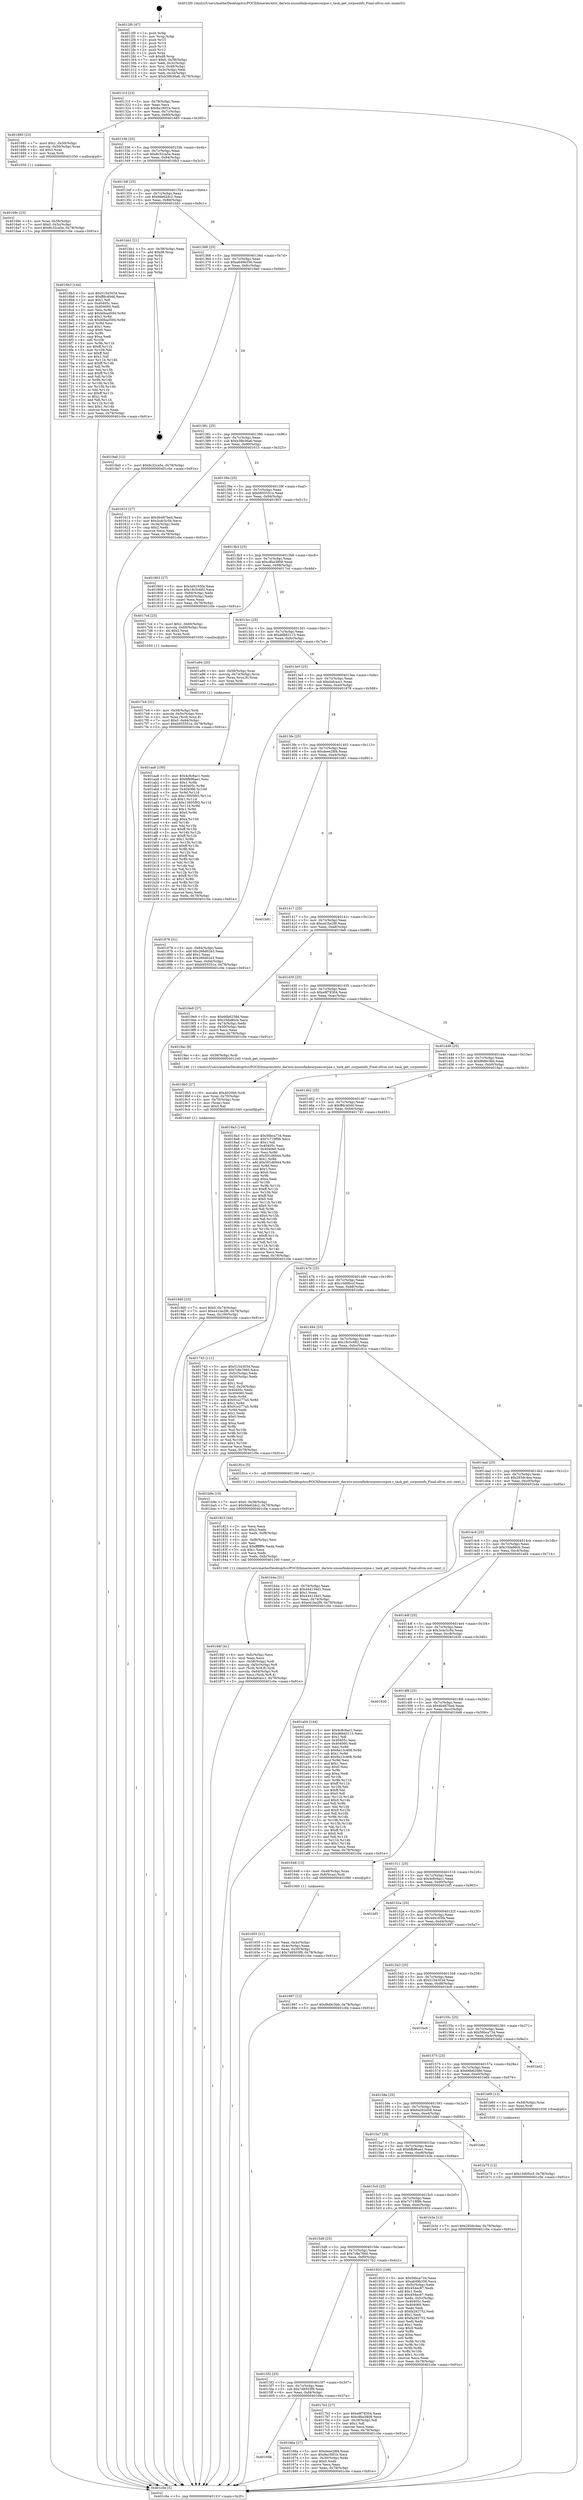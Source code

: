 digraph "0x4012f0" {
  label = "0x4012f0 (/mnt/c/Users/mathe/Desktop/tcc/POCII/binaries/extr_darwin-xnuosfmkcorpsescorpse.c_task_get_corpseinfo_Final-ollvm.out::main(0))"
  labelloc = "t"
  node[shape=record]

  Entry [label="",width=0.3,height=0.3,shape=circle,fillcolor=black,style=filled]
  "0x40131f" [label="{
     0x40131f [23]\l
     | [instrs]\l
     &nbsp;&nbsp;0x40131f \<+3\>: mov -0x78(%rbp),%eax\l
     &nbsp;&nbsp;0x401322 \<+2\>: mov %eax,%ecx\l
     &nbsp;&nbsp;0x401324 \<+6\>: sub $0x8a1f0f1b,%ecx\l
     &nbsp;&nbsp;0x40132a \<+3\>: mov %eax,-0x7c(%rbp)\l
     &nbsp;&nbsp;0x40132d \<+3\>: mov %ecx,-0x80(%rbp)\l
     &nbsp;&nbsp;0x401330 \<+6\>: je 0000000000401685 \<main+0x395\>\l
  }"]
  "0x401685" [label="{
     0x401685 [23]\l
     | [instrs]\l
     &nbsp;&nbsp;0x401685 \<+7\>: movl $0x1,-0x50(%rbp)\l
     &nbsp;&nbsp;0x40168c \<+4\>: movslq -0x50(%rbp),%rax\l
     &nbsp;&nbsp;0x401690 \<+4\>: shl $0x3,%rax\l
     &nbsp;&nbsp;0x401694 \<+3\>: mov %rax,%rdi\l
     &nbsp;&nbsp;0x401697 \<+5\>: call 0000000000401050 \<malloc@plt\>\l
     | [calls]\l
     &nbsp;&nbsp;0x401050 \{1\} (unknown)\l
  }"]
  "0x401336" [label="{
     0x401336 [25]\l
     | [instrs]\l
     &nbsp;&nbsp;0x401336 \<+5\>: jmp 000000000040133b \<main+0x4b\>\l
     &nbsp;&nbsp;0x40133b \<+3\>: mov -0x7c(%rbp),%eax\l
     &nbsp;&nbsp;0x40133e \<+5\>: sub $0x8c32ca5e,%eax\l
     &nbsp;&nbsp;0x401343 \<+6\>: mov %eax,-0x84(%rbp)\l
     &nbsp;&nbsp;0x401349 \<+6\>: je 00000000004016b3 \<main+0x3c3\>\l
  }"]
  Exit [label="",width=0.3,height=0.3,shape=circle,fillcolor=black,style=filled,peripheries=2]
  "0x4016b3" [label="{
     0x4016b3 [144]\l
     | [instrs]\l
     &nbsp;&nbsp;0x4016b3 \<+5\>: mov $0x51543034,%eax\l
     &nbsp;&nbsp;0x4016b8 \<+5\>: mov $0xffdc40dd,%ecx\l
     &nbsp;&nbsp;0x4016bd \<+2\>: mov $0x1,%dl\l
     &nbsp;&nbsp;0x4016bf \<+7\>: mov 0x40405c,%esi\l
     &nbsp;&nbsp;0x4016c6 \<+7\>: mov 0x404060,%edi\l
     &nbsp;&nbsp;0x4016cd \<+3\>: mov %esi,%r8d\l
     &nbsp;&nbsp;0x4016d0 \<+7\>: add $0xb0bad594,%r8d\l
     &nbsp;&nbsp;0x4016d7 \<+4\>: sub $0x1,%r8d\l
     &nbsp;&nbsp;0x4016db \<+7\>: sub $0xb0bad594,%r8d\l
     &nbsp;&nbsp;0x4016e2 \<+4\>: imul %r8d,%esi\l
     &nbsp;&nbsp;0x4016e6 \<+3\>: and $0x1,%esi\l
     &nbsp;&nbsp;0x4016e9 \<+3\>: cmp $0x0,%esi\l
     &nbsp;&nbsp;0x4016ec \<+4\>: sete %r9b\l
     &nbsp;&nbsp;0x4016f0 \<+3\>: cmp $0xa,%edi\l
     &nbsp;&nbsp;0x4016f3 \<+4\>: setl %r10b\l
     &nbsp;&nbsp;0x4016f7 \<+3\>: mov %r9b,%r11b\l
     &nbsp;&nbsp;0x4016fa \<+4\>: xor $0xff,%r11b\l
     &nbsp;&nbsp;0x4016fe \<+3\>: mov %r10b,%bl\l
     &nbsp;&nbsp;0x401701 \<+3\>: xor $0xff,%bl\l
     &nbsp;&nbsp;0x401704 \<+3\>: xor $0x1,%dl\l
     &nbsp;&nbsp;0x401707 \<+3\>: mov %r11b,%r14b\l
     &nbsp;&nbsp;0x40170a \<+4\>: and $0xff,%r14b\l
     &nbsp;&nbsp;0x40170e \<+3\>: and %dl,%r9b\l
     &nbsp;&nbsp;0x401711 \<+3\>: mov %bl,%r15b\l
     &nbsp;&nbsp;0x401714 \<+4\>: and $0xff,%r15b\l
     &nbsp;&nbsp;0x401718 \<+3\>: and %dl,%r10b\l
     &nbsp;&nbsp;0x40171b \<+3\>: or %r9b,%r14b\l
     &nbsp;&nbsp;0x40171e \<+3\>: or %r10b,%r15b\l
     &nbsp;&nbsp;0x401721 \<+3\>: xor %r15b,%r14b\l
     &nbsp;&nbsp;0x401724 \<+3\>: or %bl,%r11b\l
     &nbsp;&nbsp;0x401727 \<+4\>: xor $0xff,%r11b\l
     &nbsp;&nbsp;0x40172b \<+3\>: or $0x1,%dl\l
     &nbsp;&nbsp;0x40172e \<+3\>: and %dl,%r11b\l
     &nbsp;&nbsp;0x401731 \<+3\>: or %r11b,%r14b\l
     &nbsp;&nbsp;0x401734 \<+4\>: test $0x1,%r14b\l
     &nbsp;&nbsp;0x401738 \<+3\>: cmovne %ecx,%eax\l
     &nbsp;&nbsp;0x40173b \<+3\>: mov %eax,-0x78(%rbp)\l
     &nbsp;&nbsp;0x40173e \<+5\>: jmp 0000000000401c0e \<main+0x91e\>\l
  }"]
  "0x40134f" [label="{
     0x40134f [25]\l
     | [instrs]\l
     &nbsp;&nbsp;0x40134f \<+5\>: jmp 0000000000401354 \<main+0x64\>\l
     &nbsp;&nbsp;0x401354 \<+3\>: mov -0x7c(%rbp),%eax\l
     &nbsp;&nbsp;0x401357 \<+5\>: sub $0x9de62dc2,%eax\l
     &nbsp;&nbsp;0x40135c \<+6\>: mov %eax,-0x88(%rbp)\l
     &nbsp;&nbsp;0x401362 \<+6\>: je 0000000000401bb1 \<main+0x8c1\>\l
  }"]
  "0x401b75" [label="{
     0x401b75 [12]\l
     | [instrs]\l
     &nbsp;&nbsp;0x401b75 \<+7\>: movl $0x10d00ccf,-0x78(%rbp)\l
     &nbsp;&nbsp;0x401b7c \<+5\>: jmp 0000000000401c0e \<main+0x91e\>\l
  }"]
  "0x401bb1" [label="{
     0x401bb1 [21]\l
     | [instrs]\l
     &nbsp;&nbsp;0x401bb1 \<+3\>: mov -0x38(%rbp),%eax\l
     &nbsp;&nbsp;0x401bb4 \<+7\>: add $0xd8,%rsp\l
     &nbsp;&nbsp;0x401bbb \<+1\>: pop %rbx\l
     &nbsp;&nbsp;0x401bbc \<+2\>: pop %r12\l
     &nbsp;&nbsp;0x401bbe \<+2\>: pop %r13\l
     &nbsp;&nbsp;0x401bc0 \<+2\>: pop %r14\l
     &nbsp;&nbsp;0x401bc2 \<+2\>: pop %r15\l
     &nbsp;&nbsp;0x401bc4 \<+1\>: pop %rbp\l
     &nbsp;&nbsp;0x401bc5 \<+1\>: ret\l
  }"]
  "0x401368" [label="{
     0x401368 [25]\l
     | [instrs]\l
     &nbsp;&nbsp;0x401368 \<+5\>: jmp 000000000040136d \<main+0x7d\>\l
     &nbsp;&nbsp;0x40136d \<+3\>: mov -0x7c(%rbp),%eax\l
     &nbsp;&nbsp;0x401370 \<+5\>: sub $0xa649b356,%eax\l
     &nbsp;&nbsp;0x401375 \<+6\>: mov %eax,-0x8c(%rbp)\l
     &nbsp;&nbsp;0x40137b \<+6\>: je 00000000004019a0 \<main+0x6b0\>\l
  }"]
  "0x401aa8" [label="{
     0x401aa8 [150]\l
     | [instrs]\l
     &nbsp;&nbsp;0x401aa8 \<+5\>: mov $0x4c8c6ac1,%edx\l
     &nbsp;&nbsp;0x401aad \<+5\>: mov $0x6fb96ae1,%esi\l
     &nbsp;&nbsp;0x401ab2 \<+3\>: mov $0x1,%r8b\l
     &nbsp;&nbsp;0x401ab5 \<+8\>: mov 0x40405c,%r9d\l
     &nbsp;&nbsp;0x401abd \<+8\>: mov 0x404060,%r10d\l
     &nbsp;&nbsp;0x401ac5 \<+3\>: mov %r9d,%r11d\l
     &nbsp;&nbsp;0x401ac8 \<+7\>: sub $0x13605f93,%r11d\l
     &nbsp;&nbsp;0x401acf \<+4\>: sub $0x1,%r11d\l
     &nbsp;&nbsp;0x401ad3 \<+7\>: add $0x13605f93,%r11d\l
     &nbsp;&nbsp;0x401ada \<+4\>: imul %r11d,%r9d\l
     &nbsp;&nbsp;0x401ade \<+4\>: and $0x1,%r9d\l
     &nbsp;&nbsp;0x401ae2 \<+4\>: cmp $0x0,%r9d\l
     &nbsp;&nbsp;0x401ae6 \<+3\>: sete %bl\l
     &nbsp;&nbsp;0x401ae9 \<+4\>: cmp $0xa,%r10d\l
     &nbsp;&nbsp;0x401aed \<+4\>: setl %r14b\l
     &nbsp;&nbsp;0x401af1 \<+3\>: mov %bl,%r15b\l
     &nbsp;&nbsp;0x401af4 \<+4\>: xor $0xff,%r15b\l
     &nbsp;&nbsp;0x401af8 \<+3\>: mov %r14b,%r12b\l
     &nbsp;&nbsp;0x401afb \<+4\>: xor $0xff,%r12b\l
     &nbsp;&nbsp;0x401aff \<+4\>: xor $0x1,%r8b\l
     &nbsp;&nbsp;0x401b03 \<+3\>: mov %r15b,%r13b\l
     &nbsp;&nbsp;0x401b06 \<+4\>: and $0xff,%r13b\l
     &nbsp;&nbsp;0x401b0a \<+3\>: and %r8b,%bl\l
     &nbsp;&nbsp;0x401b0d \<+3\>: mov %r12b,%al\l
     &nbsp;&nbsp;0x401b10 \<+2\>: and $0xff,%al\l
     &nbsp;&nbsp;0x401b12 \<+3\>: and %r8b,%r14b\l
     &nbsp;&nbsp;0x401b15 \<+3\>: or %bl,%r13b\l
     &nbsp;&nbsp;0x401b18 \<+3\>: or %r14b,%al\l
     &nbsp;&nbsp;0x401b1b \<+3\>: xor %al,%r13b\l
     &nbsp;&nbsp;0x401b1e \<+3\>: or %r12b,%r15b\l
     &nbsp;&nbsp;0x401b21 \<+4\>: xor $0xff,%r15b\l
     &nbsp;&nbsp;0x401b25 \<+4\>: or $0x1,%r8b\l
     &nbsp;&nbsp;0x401b29 \<+3\>: and %r8b,%r15b\l
     &nbsp;&nbsp;0x401b2c \<+3\>: or %r15b,%r13b\l
     &nbsp;&nbsp;0x401b2f \<+4\>: test $0x1,%r13b\l
     &nbsp;&nbsp;0x401b33 \<+3\>: cmovne %esi,%edx\l
     &nbsp;&nbsp;0x401b36 \<+3\>: mov %edx,-0x78(%rbp)\l
     &nbsp;&nbsp;0x401b39 \<+5\>: jmp 0000000000401c0e \<main+0x91e\>\l
  }"]
  "0x4019a0" [label="{
     0x4019a0 [12]\l
     | [instrs]\l
     &nbsp;&nbsp;0x4019a0 \<+7\>: movl $0x8c32ca5e,-0x78(%rbp)\l
     &nbsp;&nbsp;0x4019a7 \<+5\>: jmp 0000000000401c0e \<main+0x91e\>\l
  }"]
  "0x401381" [label="{
     0x401381 [25]\l
     | [instrs]\l
     &nbsp;&nbsp;0x401381 \<+5\>: jmp 0000000000401386 \<main+0x96\>\l
     &nbsp;&nbsp;0x401386 \<+3\>: mov -0x7c(%rbp),%eax\l
     &nbsp;&nbsp;0x401389 \<+5\>: sub $0xb38b36a6,%eax\l
     &nbsp;&nbsp;0x40138e \<+6\>: mov %eax,-0x90(%rbp)\l
     &nbsp;&nbsp;0x401394 \<+6\>: je 0000000000401615 \<main+0x325\>\l
  }"]
  "0x4019d0" [label="{
     0x4019d0 [25]\l
     | [instrs]\l
     &nbsp;&nbsp;0x4019d0 \<+7\>: movl $0x0,-0x74(%rbp)\l
     &nbsp;&nbsp;0x4019d7 \<+7\>: movl $0xe41be2f6,-0x78(%rbp)\l
     &nbsp;&nbsp;0x4019de \<+6\>: mov %eax,-0x100(%rbp)\l
     &nbsp;&nbsp;0x4019e4 \<+5\>: jmp 0000000000401c0e \<main+0x91e\>\l
  }"]
  "0x401615" [label="{
     0x401615 [27]\l
     | [instrs]\l
     &nbsp;&nbsp;0x401615 \<+5\>: mov $0x4b487bed,%eax\l
     &nbsp;&nbsp;0x40161a \<+5\>: mov $0x3cdc5c5b,%ecx\l
     &nbsp;&nbsp;0x40161f \<+3\>: mov -0x34(%rbp),%edx\l
     &nbsp;&nbsp;0x401622 \<+3\>: cmp $0x2,%edx\l
     &nbsp;&nbsp;0x401625 \<+3\>: cmovne %ecx,%eax\l
     &nbsp;&nbsp;0x401628 \<+3\>: mov %eax,-0x78(%rbp)\l
     &nbsp;&nbsp;0x40162b \<+5\>: jmp 0000000000401c0e \<main+0x91e\>\l
  }"]
  "0x40139a" [label="{
     0x40139a [25]\l
     | [instrs]\l
     &nbsp;&nbsp;0x40139a \<+5\>: jmp 000000000040139f \<main+0xaf\>\l
     &nbsp;&nbsp;0x40139f \<+3\>: mov -0x7c(%rbp),%eax\l
     &nbsp;&nbsp;0x4013a2 \<+5\>: sub $0xb955551e,%eax\l
     &nbsp;&nbsp;0x4013a7 \<+6\>: mov %eax,-0x94(%rbp)\l
     &nbsp;&nbsp;0x4013ad \<+6\>: je 0000000000401803 \<main+0x513\>\l
  }"]
  "0x401c0e" [label="{
     0x401c0e [5]\l
     | [instrs]\l
     &nbsp;&nbsp;0x401c0e \<+5\>: jmp 000000000040131f \<main+0x2f\>\l
  }"]
  "0x4012f0" [label="{
     0x4012f0 [47]\l
     | [instrs]\l
     &nbsp;&nbsp;0x4012f0 \<+1\>: push %rbp\l
     &nbsp;&nbsp;0x4012f1 \<+3\>: mov %rsp,%rbp\l
     &nbsp;&nbsp;0x4012f4 \<+2\>: push %r15\l
     &nbsp;&nbsp;0x4012f6 \<+2\>: push %r14\l
     &nbsp;&nbsp;0x4012f8 \<+2\>: push %r13\l
     &nbsp;&nbsp;0x4012fa \<+2\>: push %r12\l
     &nbsp;&nbsp;0x4012fc \<+1\>: push %rbx\l
     &nbsp;&nbsp;0x4012fd \<+7\>: sub $0xd8,%rsp\l
     &nbsp;&nbsp;0x401304 \<+7\>: movl $0x0,-0x38(%rbp)\l
     &nbsp;&nbsp;0x40130b \<+3\>: mov %edi,-0x3c(%rbp)\l
     &nbsp;&nbsp;0x40130e \<+4\>: mov %rsi,-0x48(%rbp)\l
     &nbsp;&nbsp;0x401312 \<+3\>: mov -0x3c(%rbp),%edi\l
     &nbsp;&nbsp;0x401315 \<+3\>: mov %edi,-0x34(%rbp)\l
     &nbsp;&nbsp;0x401318 \<+7\>: movl $0xb38b36a6,-0x78(%rbp)\l
  }"]
  "0x4019b5" [label="{
     0x4019b5 [27]\l
     | [instrs]\l
     &nbsp;&nbsp;0x4019b5 \<+10\>: movabs $0x4020b6,%rdi\l
     &nbsp;&nbsp;0x4019bf \<+4\>: mov %rax,-0x70(%rbp)\l
     &nbsp;&nbsp;0x4019c3 \<+4\>: mov -0x70(%rbp),%rax\l
     &nbsp;&nbsp;0x4019c7 \<+2\>: mov (%rax),%esi\l
     &nbsp;&nbsp;0x4019c9 \<+2\>: mov $0x0,%al\l
     &nbsp;&nbsp;0x4019cb \<+5\>: call 0000000000401040 \<printf@plt\>\l
     | [calls]\l
     &nbsp;&nbsp;0x401040 \{1\} (unknown)\l
  }"]
  "0x401803" [label="{
     0x401803 [27]\l
     | [instrs]\l
     &nbsp;&nbsp;0x401803 \<+5\>: mov $0x4d4165fa,%eax\l
     &nbsp;&nbsp;0x401808 \<+5\>: mov $0x18c5c682,%ecx\l
     &nbsp;&nbsp;0x40180d \<+3\>: mov -0x64(%rbp),%edx\l
     &nbsp;&nbsp;0x401810 \<+3\>: cmp -0x60(%rbp),%edx\l
     &nbsp;&nbsp;0x401813 \<+3\>: cmovl %ecx,%eax\l
     &nbsp;&nbsp;0x401816 \<+3\>: mov %eax,-0x78(%rbp)\l
     &nbsp;&nbsp;0x401819 \<+5\>: jmp 0000000000401c0e \<main+0x91e\>\l
  }"]
  "0x4013b3" [label="{
     0x4013b3 [25]\l
     | [instrs]\l
     &nbsp;&nbsp;0x4013b3 \<+5\>: jmp 00000000004013b8 \<main+0xc8\>\l
     &nbsp;&nbsp;0x4013b8 \<+3\>: mov -0x7c(%rbp),%eax\l
     &nbsp;&nbsp;0x4013bb \<+5\>: sub $0xc8ba3808,%eax\l
     &nbsp;&nbsp;0x4013c0 \<+6\>: mov %eax,-0x98(%rbp)\l
     &nbsp;&nbsp;0x4013c6 \<+6\>: je 00000000004017cd \<main+0x4dd\>\l
  }"]
  "0x40184f" [label="{
     0x40184f [41]\l
     | [instrs]\l
     &nbsp;&nbsp;0x40184f \<+6\>: mov -0xfc(%rbp),%ecx\l
     &nbsp;&nbsp;0x401855 \<+3\>: imul %eax,%ecx\l
     &nbsp;&nbsp;0x401858 \<+4\>: mov -0x58(%rbp),%rdi\l
     &nbsp;&nbsp;0x40185c \<+4\>: movslq -0x5c(%rbp),%r8\l
     &nbsp;&nbsp;0x401860 \<+4\>: mov (%rdi,%r8,8),%rdi\l
     &nbsp;&nbsp;0x401864 \<+4\>: movslq -0x64(%rbp),%r8\l
     &nbsp;&nbsp;0x401868 \<+4\>: mov %ecx,(%rdi,%r8,4)\l
     &nbsp;&nbsp;0x40186c \<+7\>: movl $0xdafcacc1,-0x78(%rbp)\l
     &nbsp;&nbsp;0x401873 \<+5\>: jmp 0000000000401c0e \<main+0x91e\>\l
  }"]
  "0x4017cd" [label="{
     0x4017cd [23]\l
     | [instrs]\l
     &nbsp;&nbsp;0x4017cd \<+7\>: movl $0x1,-0x60(%rbp)\l
     &nbsp;&nbsp;0x4017d4 \<+4\>: movslq -0x60(%rbp),%rax\l
     &nbsp;&nbsp;0x4017d8 \<+4\>: shl $0x2,%rax\l
     &nbsp;&nbsp;0x4017dc \<+3\>: mov %rax,%rdi\l
     &nbsp;&nbsp;0x4017df \<+5\>: call 0000000000401050 \<malloc@plt\>\l
     | [calls]\l
     &nbsp;&nbsp;0x401050 \{1\} (unknown)\l
  }"]
  "0x4013cc" [label="{
     0x4013cc [25]\l
     | [instrs]\l
     &nbsp;&nbsp;0x4013cc \<+5\>: jmp 00000000004013d1 \<main+0xe1\>\l
     &nbsp;&nbsp;0x4013d1 \<+3\>: mov -0x7c(%rbp),%eax\l
     &nbsp;&nbsp;0x4013d4 \<+5\>: sub $0xd6bd3115,%eax\l
     &nbsp;&nbsp;0x4013d9 \<+6\>: mov %eax,-0x9c(%rbp)\l
     &nbsp;&nbsp;0x4013df \<+6\>: je 0000000000401a94 \<main+0x7a4\>\l
  }"]
  "0x401823" [label="{
     0x401823 [44]\l
     | [instrs]\l
     &nbsp;&nbsp;0x401823 \<+2\>: xor %ecx,%ecx\l
     &nbsp;&nbsp;0x401825 \<+5\>: mov $0x2,%edx\l
     &nbsp;&nbsp;0x40182a \<+6\>: mov %edx,-0xf8(%rbp)\l
     &nbsp;&nbsp;0x401830 \<+1\>: cltd\l
     &nbsp;&nbsp;0x401831 \<+6\>: mov -0xf8(%rbp),%esi\l
     &nbsp;&nbsp;0x401837 \<+2\>: idiv %esi\l
     &nbsp;&nbsp;0x401839 \<+6\>: imul $0xfffffffe,%edx,%edx\l
     &nbsp;&nbsp;0x40183f \<+3\>: sub $0x1,%ecx\l
     &nbsp;&nbsp;0x401842 \<+2\>: sub %ecx,%edx\l
     &nbsp;&nbsp;0x401844 \<+6\>: mov %edx,-0xfc(%rbp)\l
     &nbsp;&nbsp;0x40184a \<+5\>: call 0000000000401160 \<next_i\>\l
     | [calls]\l
     &nbsp;&nbsp;0x401160 \{1\} (/mnt/c/Users/mathe/Desktop/tcc/POCII/binaries/extr_darwin-xnuosfmkcorpsescorpse.c_task_get_corpseinfo_Final-ollvm.out::next_i)\l
  }"]
  "0x401a94" [label="{
     0x401a94 [20]\l
     | [instrs]\l
     &nbsp;&nbsp;0x401a94 \<+4\>: mov -0x58(%rbp),%rax\l
     &nbsp;&nbsp;0x401a98 \<+4\>: movslq -0x74(%rbp),%rcx\l
     &nbsp;&nbsp;0x401a9c \<+4\>: mov (%rax,%rcx,8),%rax\l
     &nbsp;&nbsp;0x401aa0 \<+3\>: mov %rax,%rdi\l
     &nbsp;&nbsp;0x401aa3 \<+5\>: call 0000000000401030 \<free@plt\>\l
     | [calls]\l
     &nbsp;&nbsp;0x401030 \{1\} (unknown)\l
  }"]
  "0x4013e5" [label="{
     0x4013e5 [25]\l
     | [instrs]\l
     &nbsp;&nbsp;0x4013e5 \<+5\>: jmp 00000000004013ea \<main+0xfa\>\l
     &nbsp;&nbsp;0x4013ea \<+3\>: mov -0x7c(%rbp),%eax\l
     &nbsp;&nbsp;0x4013ed \<+5\>: sub $0xdafcacc1,%eax\l
     &nbsp;&nbsp;0x4013f2 \<+6\>: mov %eax,-0xa0(%rbp)\l
     &nbsp;&nbsp;0x4013f8 \<+6\>: je 0000000000401878 \<main+0x588\>\l
  }"]
  "0x4017e4" [label="{
     0x4017e4 [31]\l
     | [instrs]\l
     &nbsp;&nbsp;0x4017e4 \<+4\>: mov -0x58(%rbp),%rdi\l
     &nbsp;&nbsp;0x4017e8 \<+4\>: movslq -0x5c(%rbp),%rcx\l
     &nbsp;&nbsp;0x4017ec \<+4\>: mov %rax,(%rdi,%rcx,8)\l
     &nbsp;&nbsp;0x4017f0 \<+7\>: movl $0x0,-0x64(%rbp)\l
     &nbsp;&nbsp;0x4017f7 \<+7\>: movl $0xb955551e,-0x78(%rbp)\l
     &nbsp;&nbsp;0x4017fe \<+5\>: jmp 0000000000401c0e \<main+0x91e\>\l
  }"]
  "0x401878" [label="{
     0x401878 [31]\l
     | [instrs]\l
     &nbsp;&nbsp;0x401878 \<+3\>: mov -0x64(%rbp),%eax\l
     &nbsp;&nbsp;0x40187b \<+5\>: add $0x266d02e3,%eax\l
     &nbsp;&nbsp;0x401880 \<+3\>: add $0x1,%eax\l
     &nbsp;&nbsp;0x401883 \<+5\>: sub $0x266d02e3,%eax\l
     &nbsp;&nbsp;0x401888 \<+3\>: mov %eax,-0x64(%rbp)\l
     &nbsp;&nbsp;0x40188b \<+7\>: movl $0xb955551e,-0x78(%rbp)\l
     &nbsp;&nbsp;0x401892 \<+5\>: jmp 0000000000401c0e \<main+0x91e\>\l
  }"]
  "0x4013fe" [label="{
     0x4013fe [25]\l
     | [instrs]\l
     &nbsp;&nbsp;0x4013fe \<+5\>: jmp 0000000000401403 \<main+0x113\>\l
     &nbsp;&nbsp;0x401403 \<+3\>: mov -0x7c(%rbp),%eax\l
     &nbsp;&nbsp;0x401406 \<+5\>: sub $0xdeee28f4,%eax\l
     &nbsp;&nbsp;0x40140b \<+6\>: mov %eax,-0xa4(%rbp)\l
     &nbsp;&nbsp;0x401411 \<+6\>: je 0000000000401b81 \<main+0x891\>\l
  }"]
  "0x40169c" [label="{
     0x40169c [23]\l
     | [instrs]\l
     &nbsp;&nbsp;0x40169c \<+4\>: mov %rax,-0x58(%rbp)\l
     &nbsp;&nbsp;0x4016a0 \<+7\>: movl $0x0,-0x5c(%rbp)\l
     &nbsp;&nbsp;0x4016a7 \<+7\>: movl $0x8c32ca5e,-0x78(%rbp)\l
     &nbsp;&nbsp;0x4016ae \<+5\>: jmp 0000000000401c0e \<main+0x91e\>\l
  }"]
  "0x401b81" [label="{
     0x401b81\l
  }", style=dashed]
  "0x401417" [label="{
     0x401417 [25]\l
     | [instrs]\l
     &nbsp;&nbsp;0x401417 \<+5\>: jmp 000000000040141c \<main+0x12c\>\l
     &nbsp;&nbsp;0x40141c \<+3\>: mov -0x7c(%rbp),%eax\l
     &nbsp;&nbsp;0x40141f \<+5\>: sub $0xe41be2f6,%eax\l
     &nbsp;&nbsp;0x401424 \<+6\>: mov %eax,-0xa8(%rbp)\l
     &nbsp;&nbsp;0x40142a \<+6\>: je 00000000004019e9 \<main+0x6f9\>\l
  }"]
  "0x40160b" [label="{
     0x40160b\l
  }", style=dashed]
  "0x4019e9" [label="{
     0x4019e9 [27]\l
     | [instrs]\l
     &nbsp;&nbsp;0x4019e9 \<+5\>: mov $0x66b6258d,%eax\l
     &nbsp;&nbsp;0x4019ee \<+5\>: mov $0x33da96cb,%ecx\l
     &nbsp;&nbsp;0x4019f3 \<+3\>: mov -0x74(%rbp),%edx\l
     &nbsp;&nbsp;0x4019f6 \<+3\>: cmp -0x50(%rbp),%edx\l
     &nbsp;&nbsp;0x4019f9 \<+3\>: cmovl %ecx,%eax\l
     &nbsp;&nbsp;0x4019fc \<+3\>: mov %eax,-0x78(%rbp)\l
     &nbsp;&nbsp;0x4019ff \<+5\>: jmp 0000000000401c0e \<main+0x91e\>\l
  }"]
  "0x401430" [label="{
     0x401430 [25]\l
     | [instrs]\l
     &nbsp;&nbsp;0x401430 \<+5\>: jmp 0000000000401435 \<main+0x145\>\l
     &nbsp;&nbsp;0x401435 \<+3\>: mov -0x7c(%rbp),%eax\l
     &nbsp;&nbsp;0x401438 \<+5\>: sub $0xe9f78304,%eax\l
     &nbsp;&nbsp;0x40143d \<+6\>: mov %eax,-0xac(%rbp)\l
     &nbsp;&nbsp;0x401443 \<+6\>: je 00000000004019ac \<main+0x6bc\>\l
  }"]
  "0x40166a" [label="{
     0x40166a [27]\l
     | [instrs]\l
     &nbsp;&nbsp;0x40166a \<+5\>: mov $0xdeee28f4,%eax\l
     &nbsp;&nbsp;0x40166f \<+5\>: mov $0x8a1f0f1b,%ecx\l
     &nbsp;&nbsp;0x401674 \<+3\>: mov -0x30(%rbp),%edx\l
     &nbsp;&nbsp;0x401677 \<+3\>: cmp $0x0,%edx\l
     &nbsp;&nbsp;0x40167a \<+3\>: cmove %ecx,%eax\l
     &nbsp;&nbsp;0x40167d \<+3\>: mov %eax,-0x78(%rbp)\l
     &nbsp;&nbsp;0x401680 \<+5\>: jmp 0000000000401c0e \<main+0x91e\>\l
  }"]
  "0x4019ac" [label="{
     0x4019ac [9]\l
     | [instrs]\l
     &nbsp;&nbsp;0x4019ac \<+4\>: mov -0x58(%rbp),%rdi\l
     &nbsp;&nbsp;0x4019b0 \<+5\>: call 0000000000401240 \<task_get_corpseinfo\>\l
     | [calls]\l
     &nbsp;&nbsp;0x401240 \{1\} (/mnt/c/Users/mathe/Desktop/tcc/POCII/binaries/extr_darwin-xnuosfmkcorpsescorpse.c_task_get_corpseinfo_Final-ollvm.out::task_get_corpseinfo)\l
  }"]
  "0x401449" [label="{
     0x401449 [25]\l
     | [instrs]\l
     &nbsp;&nbsp;0x401449 \<+5\>: jmp 000000000040144e \<main+0x15e\>\l
     &nbsp;&nbsp;0x40144e \<+3\>: mov -0x7c(%rbp),%eax\l
     &nbsp;&nbsp;0x401451 \<+5\>: sub $0xf8d9c3bb,%eax\l
     &nbsp;&nbsp;0x401456 \<+6\>: mov %eax,-0xb0(%rbp)\l
     &nbsp;&nbsp;0x40145c \<+6\>: je 00000000004018a3 \<main+0x5b3\>\l
  }"]
  "0x4015f2" [label="{
     0x4015f2 [25]\l
     | [instrs]\l
     &nbsp;&nbsp;0x4015f2 \<+5\>: jmp 00000000004015f7 \<main+0x307\>\l
     &nbsp;&nbsp;0x4015f7 \<+3\>: mov -0x7c(%rbp),%eax\l
     &nbsp;&nbsp;0x4015fa \<+5\>: sub $0x7d8503f9,%eax\l
     &nbsp;&nbsp;0x4015ff \<+6\>: mov %eax,-0xf4(%rbp)\l
     &nbsp;&nbsp;0x401605 \<+6\>: je 000000000040166a \<main+0x37a\>\l
  }"]
  "0x4018a3" [label="{
     0x4018a3 [144]\l
     | [instrs]\l
     &nbsp;&nbsp;0x4018a3 \<+5\>: mov $0x56bca734,%eax\l
     &nbsp;&nbsp;0x4018a8 \<+5\>: mov $0x7c719f9b,%ecx\l
     &nbsp;&nbsp;0x4018ad \<+2\>: mov $0x1,%dl\l
     &nbsp;&nbsp;0x4018af \<+7\>: mov 0x40405c,%esi\l
     &nbsp;&nbsp;0x4018b6 \<+7\>: mov 0x404060,%edi\l
     &nbsp;&nbsp;0x4018bd \<+3\>: mov %esi,%r8d\l
     &nbsp;&nbsp;0x4018c0 \<+7\>: sub $0x591d6944,%r8d\l
     &nbsp;&nbsp;0x4018c7 \<+4\>: sub $0x1,%r8d\l
     &nbsp;&nbsp;0x4018cb \<+7\>: add $0x591d6944,%r8d\l
     &nbsp;&nbsp;0x4018d2 \<+4\>: imul %r8d,%esi\l
     &nbsp;&nbsp;0x4018d6 \<+3\>: and $0x1,%esi\l
     &nbsp;&nbsp;0x4018d9 \<+3\>: cmp $0x0,%esi\l
     &nbsp;&nbsp;0x4018dc \<+4\>: sete %r9b\l
     &nbsp;&nbsp;0x4018e0 \<+3\>: cmp $0xa,%edi\l
     &nbsp;&nbsp;0x4018e3 \<+4\>: setl %r10b\l
     &nbsp;&nbsp;0x4018e7 \<+3\>: mov %r9b,%r11b\l
     &nbsp;&nbsp;0x4018ea \<+4\>: xor $0xff,%r11b\l
     &nbsp;&nbsp;0x4018ee \<+3\>: mov %r10b,%bl\l
     &nbsp;&nbsp;0x4018f1 \<+3\>: xor $0xff,%bl\l
     &nbsp;&nbsp;0x4018f4 \<+3\>: xor $0x0,%dl\l
     &nbsp;&nbsp;0x4018f7 \<+3\>: mov %r11b,%r14b\l
     &nbsp;&nbsp;0x4018fa \<+4\>: and $0x0,%r14b\l
     &nbsp;&nbsp;0x4018fe \<+3\>: and %dl,%r9b\l
     &nbsp;&nbsp;0x401901 \<+3\>: mov %bl,%r15b\l
     &nbsp;&nbsp;0x401904 \<+4\>: and $0x0,%r15b\l
     &nbsp;&nbsp;0x401908 \<+3\>: and %dl,%r10b\l
     &nbsp;&nbsp;0x40190b \<+3\>: or %r9b,%r14b\l
     &nbsp;&nbsp;0x40190e \<+3\>: or %r10b,%r15b\l
     &nbsp;&nbsp;0x401911 \<+3\>: xor %r15b,%r14b\l
     &nbsp;&nbsp;0x401914 \<+3\>: or %bl,%r11b\l
     &nbsp;&nbsp;0x401917 \<+4\>: xor $0xff,%r11b\l
     &nbsp;&nbsp;0x40191b \<+3\>: or $0x0,%dl\l
     &nbsp;&nbsp;0x40191e \<+3\>: and %dl,%r11b\l
     &nbsp;&nbsp;0x401921 \<+3\>: or %r11b,%r14b\l
     &nbsp;&nbsp;0x401924 \<+4\>: test $0x1,%r14b\l
     &nbsp;&nbsp;0x401928 \<+3\>: cmovne %ecx,%eax\l
     &nbsp;&nbsp;0x40192b \<+3\>: mov %eax,-0x78(%rbp)\l
     &nbsp;&nbsp;0x40192e \<+5\>: jmp 0000000000401c0e \<main+0x91e\>\l
  }"]
  "0x401462" [label="{
     0x401462 [25]\l
     | [instrs]\l
     &nbsp;&nbsp;0x401462 \<+5\>: jmp 0000000000401467 \<main+0x177\>\l
     &nbsp;&nbsp;0x401467 \<+3\>: mov -0x7c(%rbp),%eax\l
     &nbsp;&nbsp;0x40146a \<+5\>: sub $0xffdc40dd,%eax\l
     &nbsp;&nbsp;0x40146f \<+6\>: mov %eax,-0xb4(%rbp)\l
     &nbsp;&nbsp;0x401475 \<+6\>: je 0000000000401743 \<main+0x453\>\l
  }"]
  "0x4017b2" [label="{
     0x4017b2 [27]\l
     | [instrs]\l
     &nbsp;&nbsp;0x4017b2 \<+5\>: mov $0xe9f78304,%eax\l
     &nbsp;&nbsp;0x4017b7 \<+5\>: mov $0xc8ba3808,%ecx\l
     &nbsp;&nbsp;0x4017bc \<+3\>: mov -0x29(%rbp),%dl\l
     &nbsp;&nbsp;0x4017bf \<+3\>: test $0x1,%dl\l
     &nbsp;&nbsp;0x4017c2 \<+3\>: cmovne %ecx,%eax\l
     &nbsp;&nbsp;0x4017c5 \<+3\>: mov %eax,-0x78(%rbp)\l
     &nbsp;&nbsp;0x4017c8 \<+5\>: jmp 0000000000401c0e \<main+0x91e\>\l
  }"]
  "0x401743" [label="{
     0x401743 [111]\l
     | [instrs]\l
     &nbsp;&nbsp;0x401743 \<+5\>: mov $0x51543034,%eax\l
     &nbsp;&nbsp;0x401748 \<+5\>: mov $0x7c8e7660,%ecx\l
     &nbsp;&nbsp;0x40174d \<+3\>: mov -0x5c(%rbp),%edx\l
     &nbsp;&nbsp;0x401750 \<+3\>: cmp -0x50(%rbp),%edx\l
     &nbsp;&nbsp;0x401753 \<+4\>: setl %sil\l
     &nbsp;&nbsp;0x401757 \<+4\>: and $0x1,%sil\l
     &nbsp;&nbsp;0x40175b \<+4\>: mov %sil,-0x29(%rbp)\l
     &nbsp;&nbsp;0x40175f \<+7\>: mov 0x40405c,%edx\l
     &nbsp;&nbsp;0x401766 \<+7\>: mov 0x404060,%edi\l
     &nbsp;&nbsp;0x40176d \<+3\>: mov %edx,%r8d\l
     &nbsp;&nbsp;0x401770 \<+7\>: add $0x91e277a5,%r8d\l
     &nbsp;&nbsp;0x401777 \<+4\>: sub $0x1,%r8d\l
     &nbsp;&nbsp;0x40177b \<+7\>: sub $0x91e277a5,%r8d\l
     &nbsp;&nbsp;0x401782 \<+4\>: imul %r8d,%edx\l
     &nbsp;&nbsp;0x401786 \<+3\>: and $0x1,%edx\l
     &nbsp;&nbsp;0x401789 \<+3\>: cmp $0x0,%edx\l
     &nbsp;&nbsp;0x40178c \<+4\>: sete %sil\l
     &nbsp;&nbsp;0x401790 \<+3\>: cmp $0xa,%edi\l
     &nbsp;&nbsp;0x401793 \<+4\>: setl %r9b\l
     &nbsp;&nbsp;0x401797 \<+3\>: mov %sil,%r10b\l
     &nbsp;&nbsp;0x40179a \<+3\>: and %r9b,%r10b\l
     &nbsp;&nbsp;0x40179d \<+3\>: xor %r9b,%sil\l
     &nbsp;&nbsp;0x4017a0 \<+3\>: or %sil,%r10b\l
     &nbsp;&nbsp;0x4017a3 \<+4\>: test $0x1,%r10b\l
     &nbsp;&nbsp;0x4017a7 \<+3\>: cmovne %ecx,%eax\l
     &nbsp;&nbsp;0x4017aa \<+3\>: mov %eax,-0x78(%rbp)\l
     &nbsp;&nbsp;0x4017ad \<+5\>: jmp 0000000000401c0e \<main+0x91e\>\l
  }"]
  "0x40147b" [label="{
     0x40147b [25]\l
     | [instrs]\l
     &nbsp;&nbsp;0x40147b \<+5\>: jmp 0000000000401480 \<main+0x190\>\l
     &nbsp;&nbsp;0x401480 \<+3\>: mov -0x7c(%rbp),%eax\l
     &nbsp;&nbsp;0x401483 \<+5\>: sub $0x10d00ccf,%eax\l
     &nbsp;&nbsp;0x401488 \<+6\>: mov %eax,-0xb8(%rbp)\l
     &nbsp;&nbsp;0x40148e \<+6\>: je 0000000000401b9e \<main+0x8ae\>\l
  }"]
  "0x4015d9" [label="{
     0x4015d9 [25]\l
     | [instrs]\l
     &nbsp;&nbsp;0x4015d9 \<+5\>: jmp 00000000004015de \<main+0x2ee\>\l
     &nbsp;&nbsp;0x4015de \<+3\>: mov -0x7c(%rbp),%eax\l
     &nbsp;&nbsp;0x4015e1 \<+5\>: sub $0x7c8e7660,%eax\l
     &nbsp;&nbsp;0x4015e6 \<+6\>: mov %eax,-0xf0(%rbp)\l
     &nbsp;&nbsp;0x4015ec \<+6\>: je 00000000004017b2 \<main+0x4c2\>\l
  }"]
  "0x401b9e" [label="{
     0x401b9e [19]\l
     | [instrs]\l
     &nbsp;&nbsp;0x401b9e \<+7\>: movl $0x0,-0x38(%rbp)\l
     &nbsp;&nbsp;0x401ba5 \<+7\>: movl $0x9de62dc2,-0x78(%rbp)\l
     &nbsp;&nbsp;0x401bac \<+5\>: jmp 0000000000401c0e \<main+0x91e\>\l
  }"]
  "0x401494" [label="{
     0x401494 [25]\l
     | [instrs]\l
     &nbsp;&nbsp;0x401494 \<+5\>: jmp 0000000000401499 \<main+0x1a9\>\l
     &nbsp;&nbsp;0x401499 \<+3\>: mov -0x7c(%rbp),%eax\l
     &nbsp;&nbsp;0x40149c \<+5\>: sub $0x18c5c682,%eax\l
     &nbsp;&nbsp;0x4014a1 \<+6\>: mov %eax,-0xbc(%rbp)\l
     &nbsp;&nbsp;0x4014a7 \<+6\>: je 000000000040181e \<main+0x52e\>\l
  }"]
  "0x401933" [label="{
     0x401933 [109]\l
     | [instrs]\l
     &nbsp;&nbsp;0x401933 \<+5\>: mov $0x56bca734,%eax\l
     &nbsp;&nbsp;0x401938 \<+5\>: mov $0xa649b356,%ecx\l
     &nbsp;&nbsp;0x40193d \<+3\>: mov -0x5c(%rbp),%edx\l
     &nbsp;&nbsp;0x401940 \<+6\>: add $0x454ec87,%edx\l
     &nbsp;&nbsp;0x401946 \<+3\>: add $0x1,%edx\l
     &nbsp;&nbsp;0x401949 \<+6\>: sub $0x454ec87,%edx\l
     &nbsp;&nbsp;0x40194f \<+3\>: mov %edx,-0x5c(%rbp)\l
     &nbsp;&nbsp;0x401952 \<+7\>: mov 0x40405c,%edx\l
     &nbsp;&nbsp;0x401959 \<+7\>: mov 0x404060,%esi\l
     &nbsp;&nbsp;0x401960 \<+2\>: mov %edx,%edi\l
     &nbsp;&nbsp;0x401962 \<+6\>: sub $0xfa292752,%edi\l
     &nbsp;&nbsp;0x401968 \<+3\>: sub $0x1,%edi\l
     &nbsp;&nbsp;0x40196b \<+6\>: add $0xfa292752,%edi\l
     &nbsp;&nbsp;0x401971 \<+3\>: imul %edi,%edx\l
     &nbsp;&nbsp;0x401974 \<+3\>: and $0x1,%edx\l
     &nbsp;&nbsp;0x401977 \<+3\>: cmp $0x0,%edx\l
     &nbsp;&nbsp;0x40197a \<+4\>: sete %r8b\l
     &nbsp;&nbsp;0x40197e \<+3\>: cmp $0xa,%esi\l
     &nbsp;&nbsp;0x401981 \<+4\>: setl %r9b\l
     &nbsp;&nbsp;0x401985 \<+3\>: mov %r8b,%r10b\l
     &nbsp;&nbsp;0x401988 \<+3\>: and %r9b,%r10b\l
     &nbsp;&nbsp;0x40198b \<+3\>: xor %r9b,%r8b\l
     &nbsp;&nbsp;0x40198e \<+3\>: or %r8b,%r10b\l
     &nbsp;&nbsp;0x401991 \<+4\>: test $0x1,%r10b\l
     &nbsp;&nbsp;0x401995 \<+3\>: cmovne %ecx,%eax\l
     &nbsp;&nbsp;0x401998 \<+3\>: mov %eax,-0x78(%rbp)\l
     &nbsp;&nbsp;0x40199b \<+5\>: jmp 0000000000401c0e \<main+0x91e\>\l
  }"]
  "0x40181e" [label="{
     0x40181e [5]\l
     | [instrs]\l
     &nbsp;&nbsp;0x40181e \<+5\>: call 0000000000401160 \<next_i\>\l
     | [calls]\l
     &nbsp;&nbsp;0x401160 \{1\} (/mnt/c/Users/mathe/Desktop/tcc/POCII/binaries/extr_darwin-xnuosfmkcorpsescorpse.c_task_get_corpseinfo_Final-ollvm.out::next_i)\l
  }"]
  "0x4014ad" [label="{
     0x4014ad [25]\l
     | [instrs]\l
     &nbsp;&nbsp;0x4014ad \<+5\>: jmp 00000000004014b2 \<main+0x1c2\>\l
     &nbsp;&nbsp;0x4014b2 \<+3\>: mov -0x7c(%rbp),%eax\l
     &nbsp;&nbsp;0x4014b5 \<+5\>: sub $0x293dc4ea,%eax\l
     &nbsp;&nbsp;0x4014ba \<+6\>: mov %eax,-0xc0(%rbp)\l
     &nbsp;&nbsp;0x4014c0 \<+6\>: je 0000000000401b4a \<main+0x85a\>\l
  }"]
  "0x4015c0" [label="{
     0x4015c0 [25]\l
     | [instrs]\l
     &nbsp;&nbsp;0x4015c0 \<+5\>: jmp 00000000004015c5 \<main+0x2d5\>\l
     &nbsp;&nbsp;0x4015c5 \<+3\>: mov -0x7c(%rbp),%eax\l
     &nbsp;&nbsp;0x4015c8 \<+5\>: sub $0x7c719f9b,%eax\l
     &nbsp;&nbsp;0x4015cd \<+6\>: mov %eax,-0xec(%rbp)\l
     &nbsp;&nbsp;0x4015d3 \<+6\>: je 0000000000401933 \<main+0x643\>\l
  }"]
  "0x401b4a" [label="{
     0x401b4a [31]\l
     | [instrs]\l
     &nbsp;&nbsp;0x401b4a \<+3\>: mov -0x74(%rbp),%eax\l
     &nbsp;&nbsp;0x401b4d \<+5\>: sub $0x444134d1,%eax\l
     &nbsp;&nbsp;0x401b52 \<+3\>: add $0x1,%eax\l
     &nbsp;&nbsp;0x401b55 \<+5\>: add $0x444134d1,%eax\l
     &nbsp;&nbsp;0x401b5a \<+3\>: mov %eax,-0x74(%rbp)\l
     &nbsp;&nbsp;0x401b5d \<+7\>: movl $0xe41be2f6,-0x78(%rbp)\l
     &nbsp;&nbsp;0x401b64 \<+5\>: jmp 0000000000401c0e \<main+0x91e\>\l
  }"]
  "0x4014c6" [label="{
     0x4014c6 [25]\l
     | [instrs]\l
     &nbsp;&nbsp;0x4014c6 \<+5\>: jmp 00000000004014cb \<main+0x1db\>\l
     &nbsp;&nbsp;0x4014cb \<+3\>: mov -0x7c(%rbp),%eax\l
     &nbsp;&nbsp;0x4014ce \<+5\>: sub $0x33da96cb,%eax\l
     &nbsp;&nbsp;0x4014d3 \<+6\>: mov %eax,-0xc4(%rbp)\l
     &nbsp;&nbsp;0x4014d9 \<+6\>: je 0000000000401a04 \<main+0x714\>\l
  }"]
  "0x401b3e" [label="{
     0x401b3e [12]\l
     | [instrs]\l
     &nbsp;&nbsp;0x401b3e \<+7\>: movl $0x293dc4ea,-0x78(%rbp)\l
     &nbsp;&nbsp;0x401b45 \<+5\>: jmp 0000000000401c0e \<main+0x91e\>\l
  }"]
  "0x401a04" [label="{
     0x401a04 [144]\l
     | [instrs]\l
     &nbsp;&nbsp;0x401a04 \<+5\>: mov $0x4c8c6ac1,%eax\l
     &nbsp;&nbsp;0x401a09 \<+5\>: mov $0xd6bd3115,%ecx\l
     &nbsp;&nbsp;0x401a0e \<+2\>: mov $0x1,%dl\l
     &nbsp;&nbsp;0x401a10 \<+7\>: mov 0x40405c,%esi\l
     &nbsp;&nbsp;0x401a17 \<+7\>: mov 0x404060,%edi\l
     &nbsp;&nbsp;0x401a1e \<+3\>: mov %esi,%r8d\l
     &nbsp;&nbsp;0x401a21 \<+7\>: sub $0x8a13c468,%r8d\l
     &nbsp;&nbsp;0x401a28 \<+4\>: sub $0x1,%r8d\l
     &nbsp;&nbsp;0x401a2c \<+7\>: add $0x8a13c468,%r8d\l
     &nbsp;&nbsp;0x401a33 \<+4\>: imul %r8d,%esi\l
     &nbsp;&nbsp;0x401a37 \<+3\>: and $0x1,%esi\l
     &nbsp;&nbsp;0x401a3a \<+3\>: cmp $0x0,%esi\l
     &nbsp;&nbsp;0x401a3d \<+4\>: sete %r9b\l
     &nbsp;&nbsp;0x401a41 \<+3\>: cmp $0xa,%edi\l
     &nbsp;&nbsp;0x401a44 \<+4\>: setl %r10b\l
     &nbsp;&nbsp;0x401a48 \<+3\>: mov %r9b,%r11b\l
     &nbsp;&nbsp;0x401a4b \<+4\>: xor $0xff,%r11b\l
     &nbsp;&nbsp;0x401a4f \<+3\>: mov %r10b,%bl\l
     &nbsp;&nbsp;0x401a52 \<+3\>: xor $0xff,%bl\l
     &nbsp;&nbsp;0x401a55 \<+3\>: xor $0x0,%dl\l
     &nbsp;&nbsp;0x401a58 \<+3\>: mov %r11b,%r14b\l
     &nbsp;&nbsp;0x401a5b \<+4\>: and $0x0,%r14b\l
     &nbsp;&nbsp;0x401a5f \<+3\>: and %dl,%r9b\l
     &nbsp;&nbsp;0x401a62 \<+3\>: mov %bl,%r15b\l
     &nbsp;&nbsp;0x401a65 \<+4\>: and $0x0,%r15b\l
     &nbsp;&nbsp;0x401a69 \<+3\>: and %dl,%r10b\l
     &nbsp;&nbsp;0x401a6c \<+3\>: or %r9b,%r14b\l
     &nbsp;&nbsp;0x401a6f \<+3\>: or %r10b,%r15b\l
     &nbsp;&nbsp;0x401a72 \<+3\>: xor %r15b,%r14b\l
     &nbsp;&nbsp;0x401a75 \<+3\>: or %bl,%r11b\l
     &nbsp;&nbsp;0x401a78 \<+4\>: xor $0xff,%r11b\l
     &nbsp;&nbsp;0x401a7c \<+3\>: or $0x0,%dl\l
     &nbsp;&nbsp;0x401a7f \<+3\>: and %dl,%r11b\l
     &nbsp;&nbsp;0x401a82 \<+3\>: or %r11b,%r14b\l
     &nbsp;&nbsp;0x401a85 \<+4\>: test $0x1,%r14b\l
     &nbsp;&nbsp;0x401a89 \<+3\>: cmovne %ecx,%eax\l
     &nbsp;&nbsp;0x401a8c \<+3\>: mov %eax,-0x78(%rbp)\l
     &nbsp;&nbsp;0x401a8f \<+5\>: jmp 0000000000401c0e \<main+0x91e\>\l
  }"]
  "0x4014df" [label="{
     0x4014df [25]\l
     | [instrs]\l
     &nbsp;&nbsp;0x4014df \<+5\>: jmp 00000000004014e4 \<main+0x1f4\>\l
     &nbsp;&nbsp;0x4014e4 \<+3\>: mov -0x7c(%rbp),%eax\l
     &nbsp;&nbsp;0x4014e7 \<+5\>: sub $0x3cdc5c5b,%eax\l
     &nbsp;&nbsp;0x4014ec \<+6\>: mov %eax,-0xc8(%rbp)\l
     &nbsp;&nbsp;0x4014f2 \<+6\>: je 0000000000401630 \<main+0x340\>\l
  }"]
  "0x4015a7" [label="{
     0x4015a7 [25]\l
     | [instrs]\l
     &nbsp;&nbsp;0x4015a7 \<+5\>: jmp 00000000004015ac \<main+0x2bc\>\l
     &nbsp;&nbsp;0x4015ac \<+3\>: mov -0x7c(%rbp),%eax\l
     &nbsp;&nbsp;0x4015af \<+5\>: sub $0x6fb96ae1,%eax\l
     &nbsp;&nbsp;0x4015b4 \<+6\>: mov %eax,-0xe8(%rbp)\l
     &nbsp;&nbsp;0x4015ba \<+6\>: je 0000000000401b3e \<main+0x84e\>\l
  }"]
  "0x401630" [label="{
     0x401630\l
  }", style=dashed]
  "0x4014f8" [label="{
     0x4014f8 [25]\l
     | [instrs]\l
     &nbsp;&nbsp;0x4014f8 \<+5\>: jmp 00000000004014fd \<main+0x20d\>\l
     &nbsp;&nbsp;0x4014fd \<+3\>: mov -0x7c(%rbp),%eax\l
     &nbsp;&nbsp;0x401500 \<+5\>: sub $0x4b487bed,%eax\l
     &nbsp;&nbsp;0x401505 \<+6\>: mov %eax,-0xcc(%rbp)\l
     &nbsp;&nbsp;0x40150b \<+6\>: je 0000000000401648 \<main+0x358\>\l
  }"]
  "0x401b8d" [label="{
     0x401b8d\l
  }", style=dashed]
  "0x401648" [label="{
     0x401648 [13]\l
     | [instrs]\l
     &nbsp;&nbsp;0x401648 \<+4\>: mov -0x48(%rbp),%rax\l
     &nbsp;&nbsp;0x40164c \<+4\>: mov 0x8(%rax),%rdi\l
     &nbsp;&nbsp;0x401650 \<+5\>: call 0000000000401060 \<atoi@plt\>\l
     | [calls]\l
     &nbsp;&nbsp;0x401060 \{1\} (unknown)\l
  }"]
  "0x401511" [label="{
     0x401511 [25]\l
     | [instrs]\l
     &nbsp;&nbsp;0x401511 \<+5\>: jmp 0000000000401516 \<main+0x226\>\l
     &nbsp;&nbsp;0x401516 \<+3\>: mov -0x7c(%rbp),%eax\l
     &nbsp;&nbsp;0x401519 \<+5\>: sub $0x4c8c6ac1,%eax\l
     &nbsp;&nbsp;0x40151e \<+6\>: mov %eax,-0xd0(%rbp)\l
     &nbsp;&nbsp;0x401524 \<+6\>: je 0000000000401bf3 \<main+0x903\>\l
  }"]
  "0x401655" [label="{
     0x401655 [21]\l
     | [instrs]\l
     &nbsp;&nbsp;0x401655 \<+3\>: mov %eax,-0x4c(%rbp)\l
     &nbsp;&nbsp;0x401658 \<+3\>: mov -0x4c(%rbp),%eax\l
     &nbsp;&nbsp;0x40165b \<+3\>: mov %eax,-0x30(%rbp)\l
     &nbsp;&nbsp;0x40165e \<+7\>: movl $0x7d8503f9,-0x78(%rbp)\l
     &nbsp;&nbsp;0x401665 \<+5\>: jmp 0000000000401c0e \<main+0x91e\>\l
  }"]
  "0x40158e" [label="{
     0x40158e [25]\l
     | [instrs]\l
     &nbsp;&nbsp;0x40158e \<+5\>: jmp 0000000000401593 \<main+0x2a3\>\l
     &nbsp;&nbsp;0x401593 \<+3\>: mov -0x7c(%rbp),%eax\l
     &nbsp;&nbsp;0x401596 \<+5\>: sub $0x6a262d58,%eax\l
     &nbsp;&nbsp;0x40159b \<+6\>: mov %eax,-0xe4(%rbp)\l
     &nbsp;&nbsp;0x4015a1 \<+6\>: je 0000000000401b8d \<main+0x89d\>\l
  }"]
  "0x401bf3" [label="{
     0x401bf3\l
  }", style=dashed]
  "0x40152a" [label="{
     0x40152a [25]\l
     | [instrs]\l
     &nbsp;&nbsp;0x40152a \<+5\>: jmp 000000000040152f \<main+0x23f\>\l
     &nbsp;&nbsp;0x40152f \<+3\>: mov -0x7c(%rbp),%eax\l
     &nbsp;&nbsp;0x401532 \<+5\>: sub $0x4d4165fa,%eax\l
     &nbsp;&nbsp;0x401537 \<+6\>: mov %eax,-0xd4(%rbp)\l
     &nbsp;&nbsp;0x40153d \<+6\>: je 0000000000401897 \<main+0x5a7\>\l
  }"]
  "0x401b69" [label="{
     0x401b69 [12]\l
     | [instrs]\l
     &nbsp;&nbsp;0x401b69 \<+4\>: mov -0x58(%rbp),%rax\l
     &nbsp;&nbsp;0x401b6d \<+3\>: mov %rax,%rdi\l
     &nbsp;&nbsp;0x401b70 \<+5\>: call 0000000000401030 \<free@plt\>\l
     | [calls]\l
     &nbsp;&nbsp;0x401030 \{1\} (unknown)\l
  }"]
  "0x401897" [label="{
     0x401897 [12]\l
     | [instrs]\l
     &nbsp;&nbsp;0x401897 \<+7\>: movl $0xf8d9c3bb,-0x78(%rbp)\l
     &nbsp;&nbsp;0x40189e \<+5\>: jmp 0000000000401c0e \<main+0x91e\>\l
  }"]
  "0x401543" [label="{
     0x401543 [25]\l
     | [instrs]\l
     &nbsp;&nbsp;0x401543 \<+5\>: jmp 0000000000401548 \<main+0x258\>\l
     &nbsp;&nbsp;0x401548 \<+3\>: mov -0x7c(%rbp),%eax\l
     &nbsp;&nbsp;0x40154b \<+5\>: sub $0x51543034,%eax\l
     &nbsp;&nbsp;0x401550 \<+6\>: mov %eax,-0xd8(%rbp)\l
     &nbsp;&nbsp;0x401556 \<+6\>: je 0000000000401bc6 \<main+0x8d6\>\l
  }"]
  "0x401575" [label="{
     0x401575 [25]\l
     | [instrs]\l
     &nbsp;&nbsp;0x401575 \<+5\>: jmp 000000000040157a \<main+0x28a\>\l
     &nbsp;&nbsp;0x40157a \<+3\>: mov -0x7c(%rbp),%eax\l
     &nbsp;&nbsp;0x40157d \<+5\>: sub $0x66b6258d,%eax\l
     &nbsp;&nbsp;0x401582 \<+6\>: mov %eax,-0xe0(%rbp)\l
     &nbsp;&nbsp;0x401588 \<+6\>: je 0000000000401b69 \<main+0x879\>\l
  }"]
  "0x401bc6" [label="{
     0x401bc6\l
  }", style=dashed]
  "0x40155c" [label="{
     0x40155c [25]\l
     | [instrs]\l
     &nbsp;&nbsp;0x40155c \<+5\>: jmp 0000000000401561 \<main+0x271\>\l
     &nbsp;&nbsp;0x401561 \<+3\>: mov -0x7c(%rbp),%eax\l
     &nbsp;&nbsp;0x401564 \<+5\>: sub $0x56bca734,%eax\l
     &nbsp;&nbsp;0x401569 \<+6\>: mov %eax,-0xdc(%rbp)\l
     &nbsp;&nbsp;0x40156f \<+6\>: je 0000000000401bd2 \<main+0x8e2\>\l
  }"]
  "0x401bd2" [label="{
     0x401bd2\l
  }", style=dashed]
  Entry -> "0x4012f0" [label=" 1"]
  "0x40131f" -> "0x401685" [label=" 1"]
  "0x40131f" -> "0x401336" [label=" 28"]
  "0x401bb1" -> Exit [label=" 1"]
  "0x401336" -> "0x4016b3" [label=" 2"]
  "0x401336" -> "0x40134f" [label=" 26"]
  "0x401b9e" -> "0x401c0e" [label=" 1"]
  "0x40134f" -> "0x401bb1" [label=" 1"]
  "0x40134f" -> "0x401368" [label=" 25"]
  "0x401b75" -> "0x401c0e" [label=" 1"]
  "0x401368" -> "0x4019a0" [label=" 1"]
  "0x401368" -> "0x401381" [label=" 24"]
  "0x401b69" -> "0x401b75" [label=" 1"]
  "0x401381" -> "0x401615" [label=" 1"]
  "0x401381" -> "0x40139a" [label=" 23"]
  "0x401615" -> "0x401c0e" [label=" 1"]
  "0x4012f0" -> "0x40131f" [label=" 1"]
  "0x401c0e" -> "0x40131f" [label=" 28"]
  "0x401b4a" -> "0x401c0e" [label=" 1"]
  "0x40139a" -> "0x401803" [label=" 2"]
  "0x40139a" -> "0x4013b3" [label=" 21"]
  "0x401b3e" -> "0x401c0e" [label=" 1"]
  "0x4013b3" -> "0x4017cd" [label=" 1"]
  "0x4013b3" -> "0x4013cc" [label=" 20"]
  "0x401aa8" -> "0x401c0e" [label=" 1"]
  "0x4013cc" -> "0x401a94" [label=" 1"]
  "0x4013cc" -> "0x4013e5" [label=" 19"]
  "0x401a94" -> "0x401aa8" [label=" 1"]
  "0x4013e5" -> "0x401878" [label=" 1"]
  "0x4013e5" -> "0x4013fe" [label=" 18"]
  "0x401a04" -> "0x401c0e" [label=" 1"]
  "0x4013fe" -> "0x401b81" [label=" 0"]
  "0x4013fe" -> "0x401417" [label=" 18"]
  "0x4019e9" -> "0x401c0e" [label=" 2"]
  "0x401417" -> "0x4019e9" [label=" 2"]
  "0x401417" -> "0x401430" [label=" 16"]
  "0x4019d0" -> "0x401c0e" [label=" 1"]
  "0x401430" -> "0x4019ac" [label=" 1"]
  "0x401430" -> "0x401449" [label=" 15"]
  "0x4019b5" -> "0x4019d0" [label=" 1"]
  "0x401449" -> "0x4018a3" [label=" 1"]
  "0x401449" -> "0x401462" [label=" 14"]
  "0x4019a0" -> "0x401c0e" [label=" 1"]
  "0x401462" -> "0x401743" [label=" 2"]
  "0x401462" -> "0x40147b" [label=" 12"]
  "0x401933" -> "0x401c0e" [label=" 1"]
  "0x40147b" -> "0x401b9e" [label=" 1"]
  "0x40147b" -> "0x401494" [label=" 11"]
  "0x401897" -> "0x401c0e" [label=" 1"]
  "0x401494" -> "0x40181e" [label=" 1"]
  "0x401494" -> "0x4014ad" [label=" 10"]
  "0x401878" -> "0x401c0e" [label=" 1"]
  "0x4014ad" -> "0x401b4a" [label=" 1"]
  "0x4014ad" -> "0x4014c6" [label=" 9"]
  "0x401823" -> "0x40184f" [label=" 1"]
  "0x4014c6" -> "0x401a04" [label=" 1"]
  "0x4014c6" -> "0x4014df" [label=" 8"]
  "0x40181e" -> "0x401823" [label=" 1"]
  "0x4014df" -> "0x401630" [label=" 0"]
  "0x4014df" -> "0x4014f8" [label=" 8"]
  "0x4017e4" -> "0x401c0e" [label=" 1"]
  "0x4014f8" -> "0x401648" [label=" 1"]
  "0x4014f8" -> "0x401511" [label=" 7"]
  "0x401648" -> "0x401655" [label=" 1"]
  "0x401655" -> "0x401c0e" [label=" 1"]
  "0x4017cd" -> "0x4017e4" [label=" 1"]
  "0x401511" -> "0x401bf3" [label=" 0"]
  "0x401511" -> "0x40152a" [label=" 7"]
  "0x401743" -> "0x401c0e" [label=" 2"]
  "0x40152a" -> "0x401897" [label=" 1"]
  "0x40152a" -> "0x401543" [label=" 6"]
  "0x4016b3" -> "0x401c0e" [label=" 2"]
  "0x401543" -> "0x401bc6" [label=" 0"]
  "0x401543" -> "0x40155c" [label=" 6"]
  "0x401685" -> "0x40169c" [label=" 1"]
  "0x40155c" -> "0x401bd2" [label=" 0"]
  "0x40155c" -> "0x401575" [label=" 6"]
  "0x40169c" -> "0x401c0e" [label=" 1"]
  "0x401575" -> "0x401b69" [label=" 1"]
  "0x401575" -> "0x40158e" [label=" 5"]
  "0x4017b2" -> "0x401c0e" [label=" 2"]
  "0x40158e" -> "0x401b8d" [label=" 0"]
  "0x40158e" -> "0x4015a7" [label=" 5"]
  "0x401803" -> "0x401c0e" [label=" 2"]
  "0x4015a7" -> "0x401b3e" [label=" 1"]
  "0x4015a7" -> "0x4015c0" [label=" 4"]
  "0x40184f" -> "0x401c0e" [label=" 1"]
  "0x4015c0" -> "0x401933" [label=" 1"]
  "0x4015c0" -> "0x4015d9" [label=" 3"]
  "0x4018a3" -> "0x401c0e" [label=" 1"]
  "0x4015d9" -> "0x4017b2" [label=" 2"]
  "0x4015d9" -> "0x4015f2" [label=" 1"]
  "0x4019ac" -> "0x4019b5" [label=" 1"]
  "0x4015f2" -> "0x40166a" [label=" 1"]
  "0x4015f2" -> "0x40160b" [label=" 0"]
  "0x40166a" -> "0x401c0e" [label=" 1"]
}
